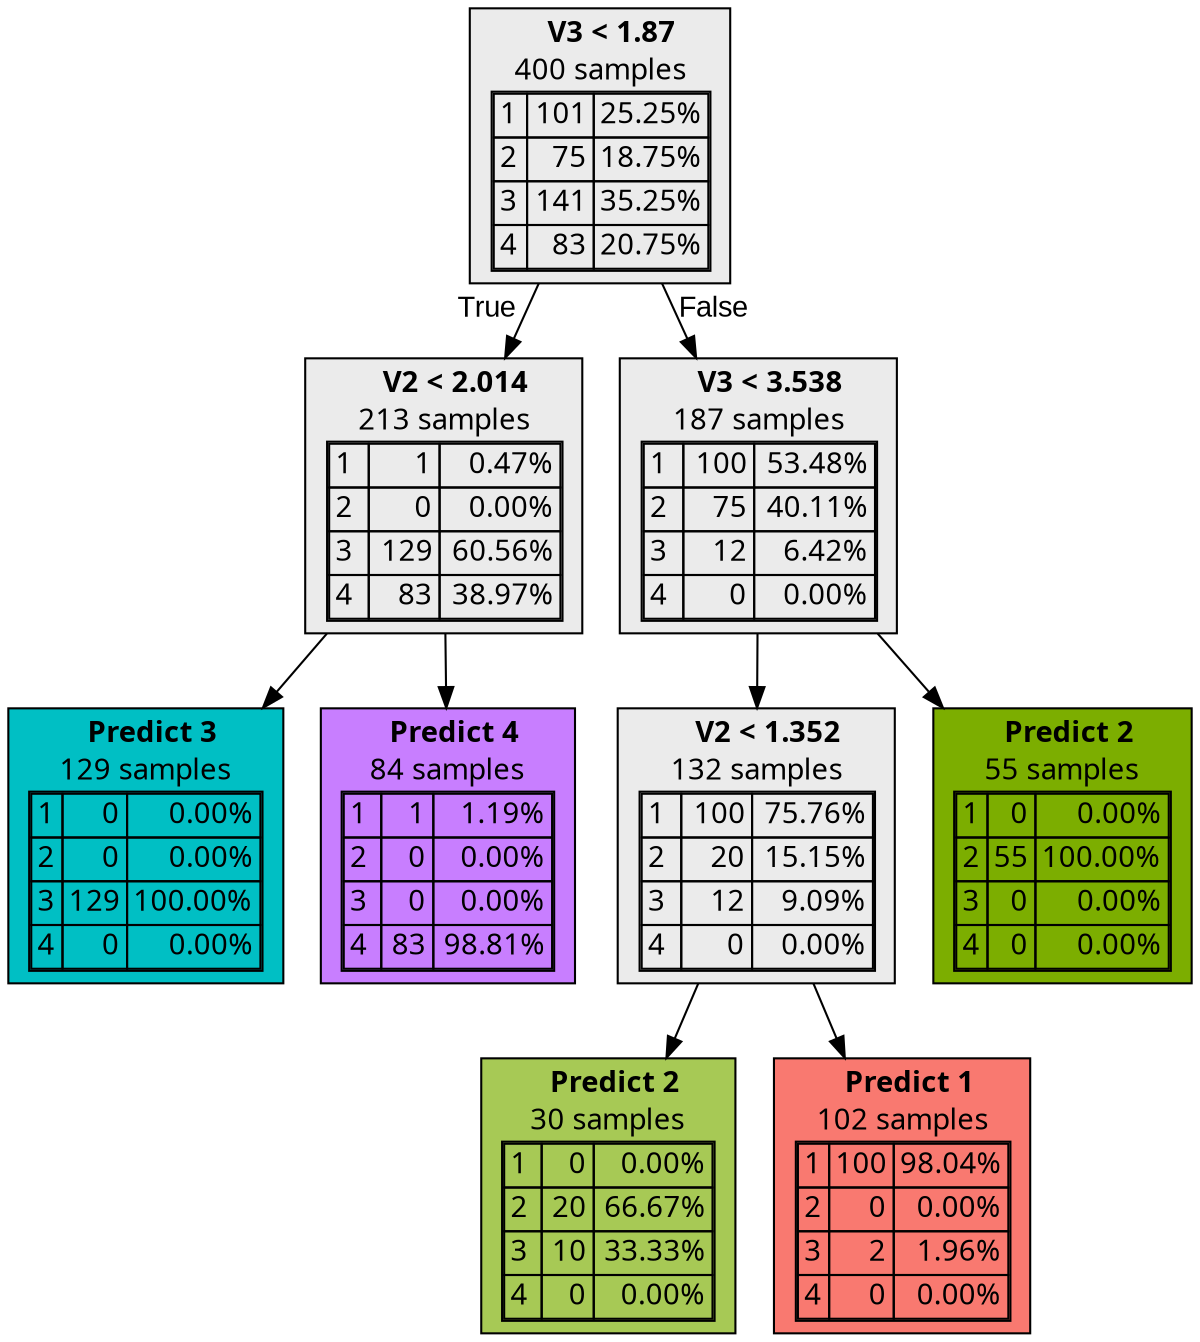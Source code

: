 digraph {
    1 [label=<  <TABLE BORDER="0" CELLPADDING="0">
      <TR>
    <TD>
      <B> V3 &lt; 1.87</B>
    </TD>
  </TR>

    <TR>
      <TD>400 samples</TD>
    </TR>
    <TR>
  <TD>
    <TABLE CELLSPACING="0">
        <TR >
    <TD ALIGN="LEFT">1</TD>
    <TD ALIGN="RIGHT">101</TD>
    <TD ALIGN="RIGHT">25.25%</TD>
  </TR>
  <TR >
    <TD ALIGN="LEFT">2</TD>
    <TD ALIGN="RIGHT">75</TD>
    <TD ALIGN="RIGHT">18.75%</TD>
  </TR>
  <TR class="highlighted">
    <TD ALIGN="LEFT">3</TD>
    <TD ALIGN="RIGHT">141</TD>
    <TD ALIGN="RIGHT">35.25%</TD>
  </TR>
  <TR >
    <TD ALIGN="LEFT">4</TD>
    <TD ALIGN="RIGHT">83</TD>
    <TD ALIGN="RIGHT">20.75%</TD>
  </TR>

    </TABLE>
  </TD>
</TR>

  </TABLE>
>,fillcolor="#EBEBEB",shape=box,fontname="bold arial",style="filled"];
    1 -> 2 [labeldistance=2.5, labelangle=45, headlabel="True",fontname="arial"];
    1 -> 5 [labeldistance=2.5, labelangle=-45, headlabel="False",fontname="arial"];
    2 [label=<  <TABLE BORDER="0" CELLPADDING="0">
      <TR>
    <TD>
      <B> V2 &lt; 2.014</B>
    </TD>
  </TR>

    <TR>
      <TD>213 samples</TD>
    </TR>
    <TR>
  <TD>
    <TABLE CELLSPACING="0">
        <TR >
    <TD ALIGN="LEFT">1</TD>
    <TD ALIGN="RIGHT">1</TD>
    <TD ALIGN="RIGHT">0.47%</TD>
  </TR>
  <TR >
    <TD ALIGN="LEFT">2</TD>
    <TD ALIGN="RIGHT">0</TD>
    <TD ALIGN="RIGHT">0.00%</TD>
  </TR>
  <TR class="highlighted">
    <TD ALIGN="LEFT">3</TD>
    <TD ALIGN="RIGHT">129</TD>
    <TD ALIGN="RIGHT">60.56%</TD>
  </TR>
  <TR >
    <TD ALIGN="LEFT">4</TD>
    <TD ALIGN="RIGHT">83</TD>
    <TD ALIGN="RIGHT">38.97%</TD>
  </TR>

    </TABLE>
  </TD>
</TR>

  </TABLE>
>,fillcolor="#EBEBEB",shape=box,fontname="bold arial",style="filled"];
    2 -> 3;
    2 -> 4;
    3 [label=<  <TABLE BORDER="0" CELLPADDING="0">
      <TR>
    <TD>
      <B>Predict 3</B>
    </TD>
  </TR>

    <TR>
      <TD>129 samples</TD>
    </TR>
    <TR>
  <TD>
    <TABLE CELLSPACING="0">
        <TR >
    <TD ALIGN="LEFT">1</TD>
    <TD ALIGN="RIGHT">0</TD>
    <TD ALIGN="RIGHT">0.00%</TD>
  </TR>
  <TR >
    <TD ALIGN="LEFT">2</TD>
    <TD ALIGN="RIGHT">0</TD>
    <TD ALIGN="RIGHT">0.00%</TD>
  </TR>
  <TR class="highlighted">
    <TD ALIGN="LEFT">3</TD>
    <TD ALIGN="RIGHT">129</TD>
    <TD ALIGN="RIGHT">100.00%</TD>
  </TR>
  <TR >
    <TD ALIGN="LEFT">4</TD>
    <TD ALIGN="RIGHT">0</TD>
    <TD ALIGN="RIGHT">0.00%</TD>
  </TR>

    </TABLE>
  </TD>
</TR>

  </TABLE>
>,fillcolor="#00BFC4ff",shape=box,fontname="bold arial",style="filled",color=black];
    4 [label=<  <TABLE BORDER="0" CELLPADDING="0">
      <TR>
    <TD>
      <B>Predict 4</B>
    </TD>
  </TR>

    <TR>
      <TD>84 samples</TD>
    </TR>
    <TR>
  <TD>
    <TABLE CELLSPACING="0">
        <TR >
    <TD ALIGN="LEFT">1</TD>
    <TD ALIGN="RIGHT">1</TD>
    <TD ALIGN="RIGHT">1.19%</TD>
  </TR>
  <TR >
    <TD ALIGN="LEFT">2</TD>
    <TD ALIGN="RIGHT">0</TD>
    <TD ALIGN="RIGHT">0.00%</TD>
  </TR>
  <TR >
    <TD ALIGN="LEFT">3</TD>
    <TD ALIGN="RIGHT">0</TD>
    <TD ALIGN="RIGHT">0.00%</TD>
  </TR>
  <TR class="highlighted">
    <TD ALIGN="LEFT">4</TD>
    <TD ALIGN="RIGHT">83</TD>
    <TD ALIGN="RIGHT">98.81%</TD>
  </TR>

    </TABLE>
  </TD>
</TR>

  </TABLE>
>,fillcolor="#C77CFFfc",shape=box,fontname="bold arial",style="filled",color=black];
    5 [label=<  <TABLE BORDER="0" CELLPADDING="0">
      <TR>
    <TD>
      <B> V3 &lt; 3.538</B>
    </TD>
  </TR>

    <TR>
      <TD>187 samples</TD>
    </TR>
    <TR>
  <TD>
    <TABLE CELLSPACING="0">
        <TR class="highlighted">
    <TD ALIGN="LEFT">1</TD>
    <TD ALIGN="RIGHT">100</TD>
    <TD ALIGN="RIGHT">53.48%</TD>
  </TR>
  <TR >
    <TD ALIGN="LEFT">2</TD>
    <TD ALIGN="RIGHT">75</TD>
    <TD ALIGN="RIGHT">40.11%</TD>
  </TR>
  <TR >
    <TD ALIGN="LEFT">3</TD>
    <TD ALIGN="RIGHT">12</TD>
    <TD ALIGN="RIGHT">6.42%</TD>
  </TR>
  <TR >
    <TD ALIGN="LEFT">4</TD>
    <TD ALIGN="RIGHT">0</TD>
    <TD ALIGN="RIGHT">0.00%</TD>
  </TR>

    </TABLE>
  </TD>
</TR>

  </TABLE>
>,fillcolor="#EBEBEB",shape=box,fontname="bold arial",style="filled"];
    5 -> 6;
    5 -> 9;
    6 [label=<  <TABLE BORDER="0" CELLPADDING="0">
      <TR>
    <TD>
      <B> V2 &lt; 1.352</B>
    </TD>
  </TR>

    <TR>
      <TD>132 samples</TD>
    </TR>
    <TR>
  <TD>
    <TABLE CELLSPACING="0">
        <TR class="highlighted">
    <TD ALIGN="LEFT">1</TD>
    <TD ALIGN="RIGHT">100</TD>
    <TD ALIGN="RIGHT">75.76%</TD>
  </TR>
  <TR >
    <TD ALIGN="LEFT">2</TD>
    <TD ALIGN="RIGHT">20</TD>
    <TD ALIGN="RIGHT">15.15%</TD>
  </TR>
  <TR >
    <TD ALIGN="LEFT">3</TD>
    <TD ALIGN="RIGHT">12</TD>
    <TD ALIGN="RIGHT">9.09%</TD>
  </TR>
  <TR >
    <TD ALIGN="LEFT">4</TD>
    <TD ALIGN="RIGHT">0</TD>
    <TD ALIGN="RIGHT">0.00%</TD>
  </TR>

    </TABLE>
  </TD>
</TR>

  </TABLE>
>,fillcolor="#EBEBEB",shape=box,fontname="bold arial",style="filled"];
    6 -> 7;
    6 -> 8;
    7 [label=<  <TABLE BORDER="0" CELLPADDING="0">
      <TR>
    <TD>
      <B>Predict 2</B>
    </TD>
  </TR>

    <TR>
      <TD>30 samples</TD>
    </TR>
    <TR>
  <TD>
    <TABLE CELLSPACING="0">
        <TR >
    <TD ALIGN="LEFT">1</TD>
    <TD ALIGN="RIGHT">0</TD>
    <TD ALIGN="RIGHT">0.00%</TD>
  </TR>
  <TR class="highlighted">
    <TD ALIGN="LEFT">2</TD>
    <TD ALIGN="RIGHT">20</TD>
    <TD ALIGN="RIGHT">66.67%</TD>
  </TR>
  <TR >
    <TD ALIGN="LEFT">3</TD>
    <TD ALIGN="RIGHT">10</TD>
    <TD ALIGN="RIGHT">33.33%</TD>
  </TR>
  <TR >
    <TD ALIGN="LEFT">4</TD>
    <TD ALIGN="RIGHT">0</TD>
    <TD ALIGN="RIGHT">0.00%</TD>
  </TR>

    </TABLE>
  </TD>
</TR>

  </TABLE>
>,fillcolor="#7CAE00aa",shape=box,fontname="bold arial",style="filled",color=black];
    8 [label=<  <TABLE BORDER="0" CELLPADDING="0">
      <TR>
    <TD>
      <B>Predict 1</B>
    </TD>
  </TR>

    <TR>
      <TD>102 samples</TD>
    </TR>
    <TR>
  <TD>
    <TABLE CELLSPACING="0">
        <TR class="highlighted">
    <TD ALIGN="LEFT">1</TD>
    <TD ALIGN="RIGHT">100</TD>
    <TD ALIGN="RIGHT">98.04%</TD>
  </TR>
  <TR >
    <TD ALIGN="LEFT">2</TD>
    <TD ALIGN="RIGHT">0</TD>
    <TD ALIGN="RIGHT">0.00%</TD>
  </TR>
  <TR >
    <TD ALIGN="LEFT">3</TD>
    <TD ALIGN="RIGHT">2</TD>
    <TD ALIGN="RIGHT">1.96%</TD>
  </TR>
  <TR >
    <TD ALIGN="LEFT">4</TD>
    <TD ALIGN="RIGHT">0</TD>
    <TD ALIGN="RIGHT">0.00%</TD>
  </TR>

    </TABLE>
  </TD>
</TR>

  </TABLE>
>,fillcolor="#F8766Dfa",shape=box,fontname="bold arial",style="filled",color=black];
    9 [label=<  <TABLE BORDER="0" CELLPADDING="0">
      <TR>
    <TD>
      <B>Predict 2</B>
    </TD>
  </TR>

    <TR>
      <TD>55 samples</TD>
    </TR>
    <TR>
  <TD>
    <TABLE CELLSPACING="0">
        <TR >
    <TD ALIGN="LEFT">1</TD>
    <TD ALIGN="RIGHT">0</TD>
    <TD ALIGN="RIGHT">0.00%</TD>
  </TR>
  <TR class="highlighted">
    <TD ALIGN="LEFT">2</TD>
    <TD ALIGN="RIGHT">55</TD>
    <TD ALIGN="RIGHT">100.00%</TD>
  </TR>
  <TR >
    <TD ALIGN="LEFT">3</TD>
    <TD ALIGN="RIGHT">0</TD>
    <TD ALIGN="RIGHT">0.00%</TD>
  </TR>
  <TR >
    <TD ALIGN="LEFT">4</TD>
    <TD ALIGN="RIGHT">0</TD>
    <TD ALIGN="RIGHT">0.00%</TD>
  </TR>

    </TABLE>
  </TD>
</TR>

  </TABLE>
>,fillcolor="#7CAE00ff",shape=box,fontname="bold arial",style="filled",color=black];
}
